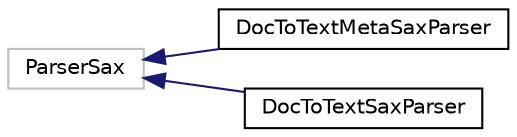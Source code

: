 digraph "类继承关系图"
{
  edge [fontname="Helvetica",fontsize="10",labelfontname="Helvetica",labelfontsize="10"];
  node [fontname="Helvetica",fontsize="10",shape=record];
  rankdir="LR";
  Node2143 [label="ParserSax",height=0.2,width=0.4,color="grey75", fillcolor="white", style="filled"];
  Node2143 -> Node0 [dir="back",color="midnightblue",fontsize="10",style="solid",fontname="Helvetica"];
  Node0 [label="DocToTextMetaSaxParser",height=0.2,width=0.4,color="black", fillcolor="white", style="filled",URL="$class_doc_to_text_meta_sax_parser.html"];
  Node2143 -> Node2145 [dir="back",color="midnightblue",fontsize="10",style="solid",fontname="Helvetica"];
  Node2145 [label="DocToTextSaxParser",height=0.2,width=0.4,color="black", fillcolor="white", style="filled",URL="$class_doc_to_text_sax_parser.html"];
}
